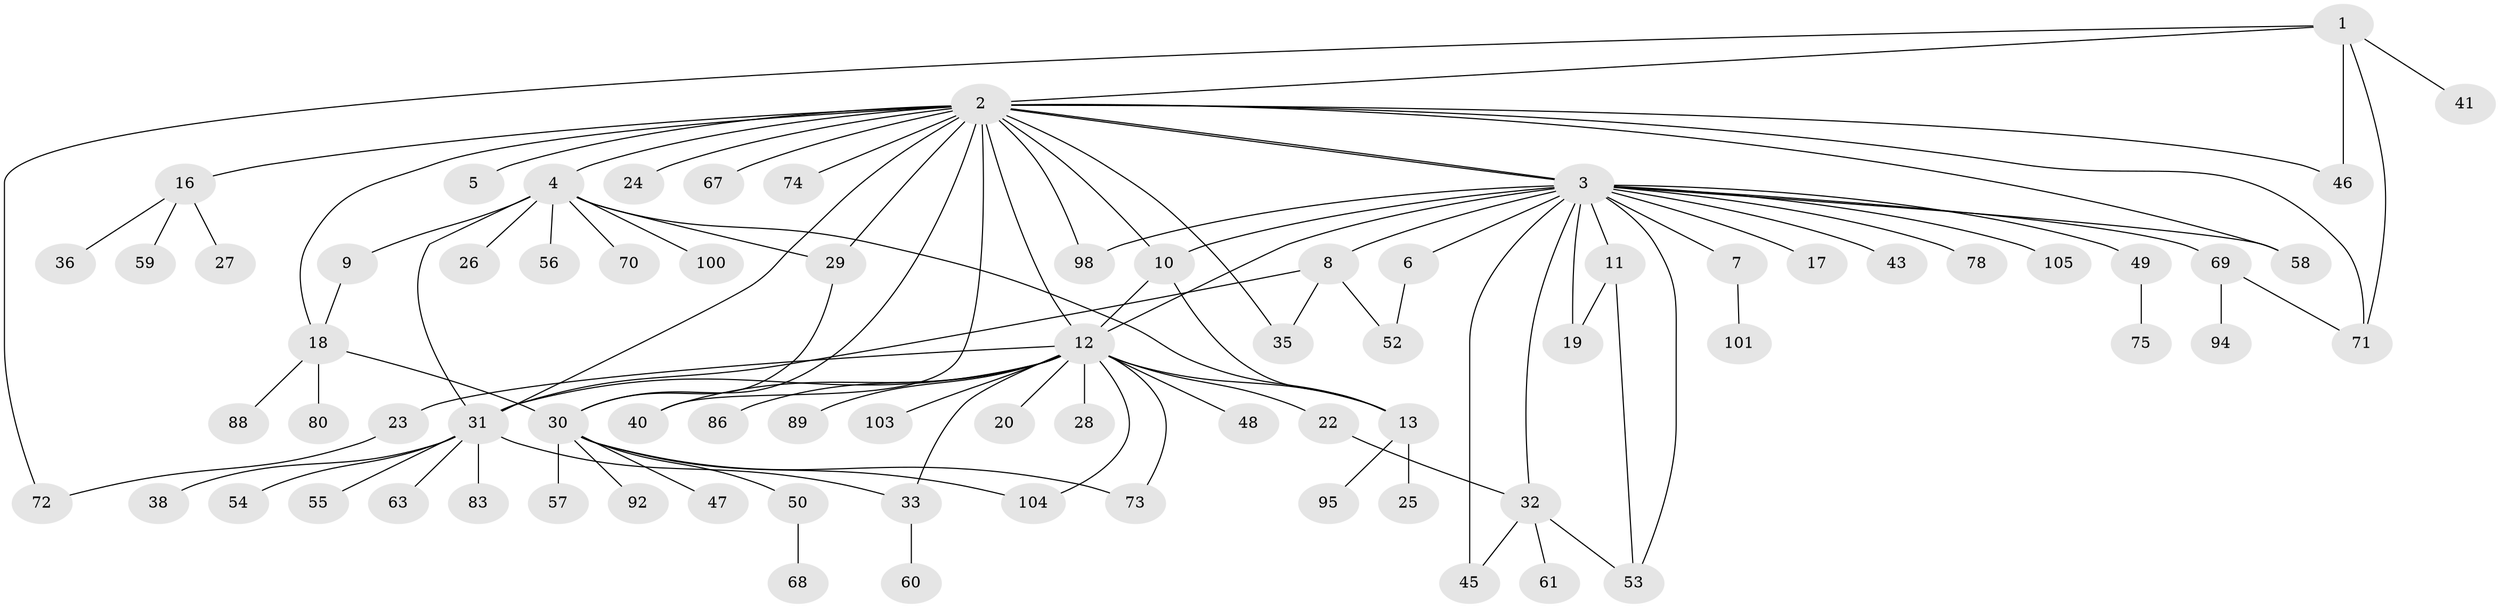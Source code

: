 // original degree distribution, {4: 0.07547169811320754, 22: 0.009433962264150943, 20: 0.009433962264150943, 7: 0.009433962264150943, 1: 0.5, 3: 0.14150943396226415, 2: 0.20754716981132076, 5: 0.009433962264150943, 16: 0.009433962264150943, 6: 0.009433962264150943, 9: 0.009433962264150943, 11: 0.009433962264150943}
// Generated by graph-tools (version 1.1) at 2025/11/02/27/25 16:11:15]
// undirected, 77 vertices, 106 edges
graph export_dot {
graph [start="1"]
  node [color=gray90,style=filled];
  1 [super="+51"];
  2 [super="+37"];
  3 [super="+64"];
  4 [super="+66"];
  5;
  6 [super="+93"];
  7 [super="+44"];
  8 [super="+15"];
  9;
  10 [super="+42"];
  11 [super="+99"];
  12 [super="+62"];
  13 [super="+14"];
  16 [super="+34"];
  17 [super="+21"];
  18 [super="+85"];
  19 [super="+65"];
  20;
  22;
  23;
  24;
  25;
  26;
  27;
  28;
  29 [super="+102"];
  30 [super="+79"];
  31 [super="+96"];
  32 [super="+39"];
  33 [super="+106"];
  35 [super="+91"];
  36;
  38;
  40 [super="+81"];
  41 [super="+90"];
  43;
  45;
  46;
  47;
  48;
  49;
  50;
  52;
  53;
  54;
  55;
  56;
  57 [super="+87"];
  58 [super="+82"];
  59;
  60;
  61;
  63;
  67;
  68;
  69 [super="+84"];
  70;
  71 [super="+77"];
  72 [super="+76"];
  73 [super="+97"];
  74;
  75;
  78;
  80;
  83;
  86;
  88;
  89;
  92;
  94;
  95;
  98;
  100;
  101;
  103;
  104;
  105;
  1 -- 2;
  1 -- 41;
  1 -- 71;
  1 -- 46;
  1 -- 72;
  2 -- 3;
  2 -- 3;
  2 -- 4;
  2 -- 5;
  2 -- 10;
  2 -- 12;
  2 -- 16;
  2 -- 18;
  2 -- 24;
  2 -- 30;
  2 -- 31;
  2 -- 35;
  2 -- 40;
  2 -- 46;
  2 -- 58;
  2 -- 67;
  2 -- 74;
  2 -- 98;
  2 -- 29;
  2 -- 71;
  3 -- 6;
  3 -- 7;
  3 -- 8;
  3 -- 10;
  3 -- 11;
  3 -- 17;
  3 -- 19;
  3 -- 32;
  3 -- 43;
  3 -- 45;
  3 -- 49;
  3 -- 53;
  3 -- 58;
  3 -- 69;
  3 -- 78;
  3 -- 105;
  3 -- 98;
  3 -- 12;
  4 -- 9;
  4 -- 13;
  4 -- 26;
  4 -- 29;
  4 -- 56;
  4 -- 100;
  4 -- 70;
  4 -- 31;
  6 -- 52;
  7 -- 101;
  8 -- 35;
  8 -- 52;
  8 -- 31;
  9 -- 18;
  10 -- 12;
  10 -- 13;
  11 -- 19;
  11 -- 53;
  12 -- 13;
  12 -- 20;
  12 -- 22;
  12 -- 23;
  12 -- 28;
  12 -- 31;
  12 -- 33;
  12 -- 48;
  12 -- 73;
  12 -- 86;
  12 -- 89;
  12 -- 103;
  12 -- 104;
  12 -- 40;
  13 -- 95;
  13 -- 25;
  16 -- 27;
  16 -- 59;
  16 -- 36;
  18 -- 30;
  18 -- 80;
  18 -- 88;
  22 -- 32;
  23 -- 72;
  29 -- 30;
  30 -- 47;
  30 -- 50;
  30 -- 57;
  30 -- 73;
  30 -- 92;
  30 -- 104;
  31 -- 38;
  31 -- 54;
  31 -- 55;
  31 -- 63;
  31 -- 83;
  31 -- 33;
  32 -- 45;
  32 -- 53;
  32 -- 61;
  33 -- 60;
  49 -- 75;
  50 -- 68;
  69 -- 71;
  69 -- 94;
}

